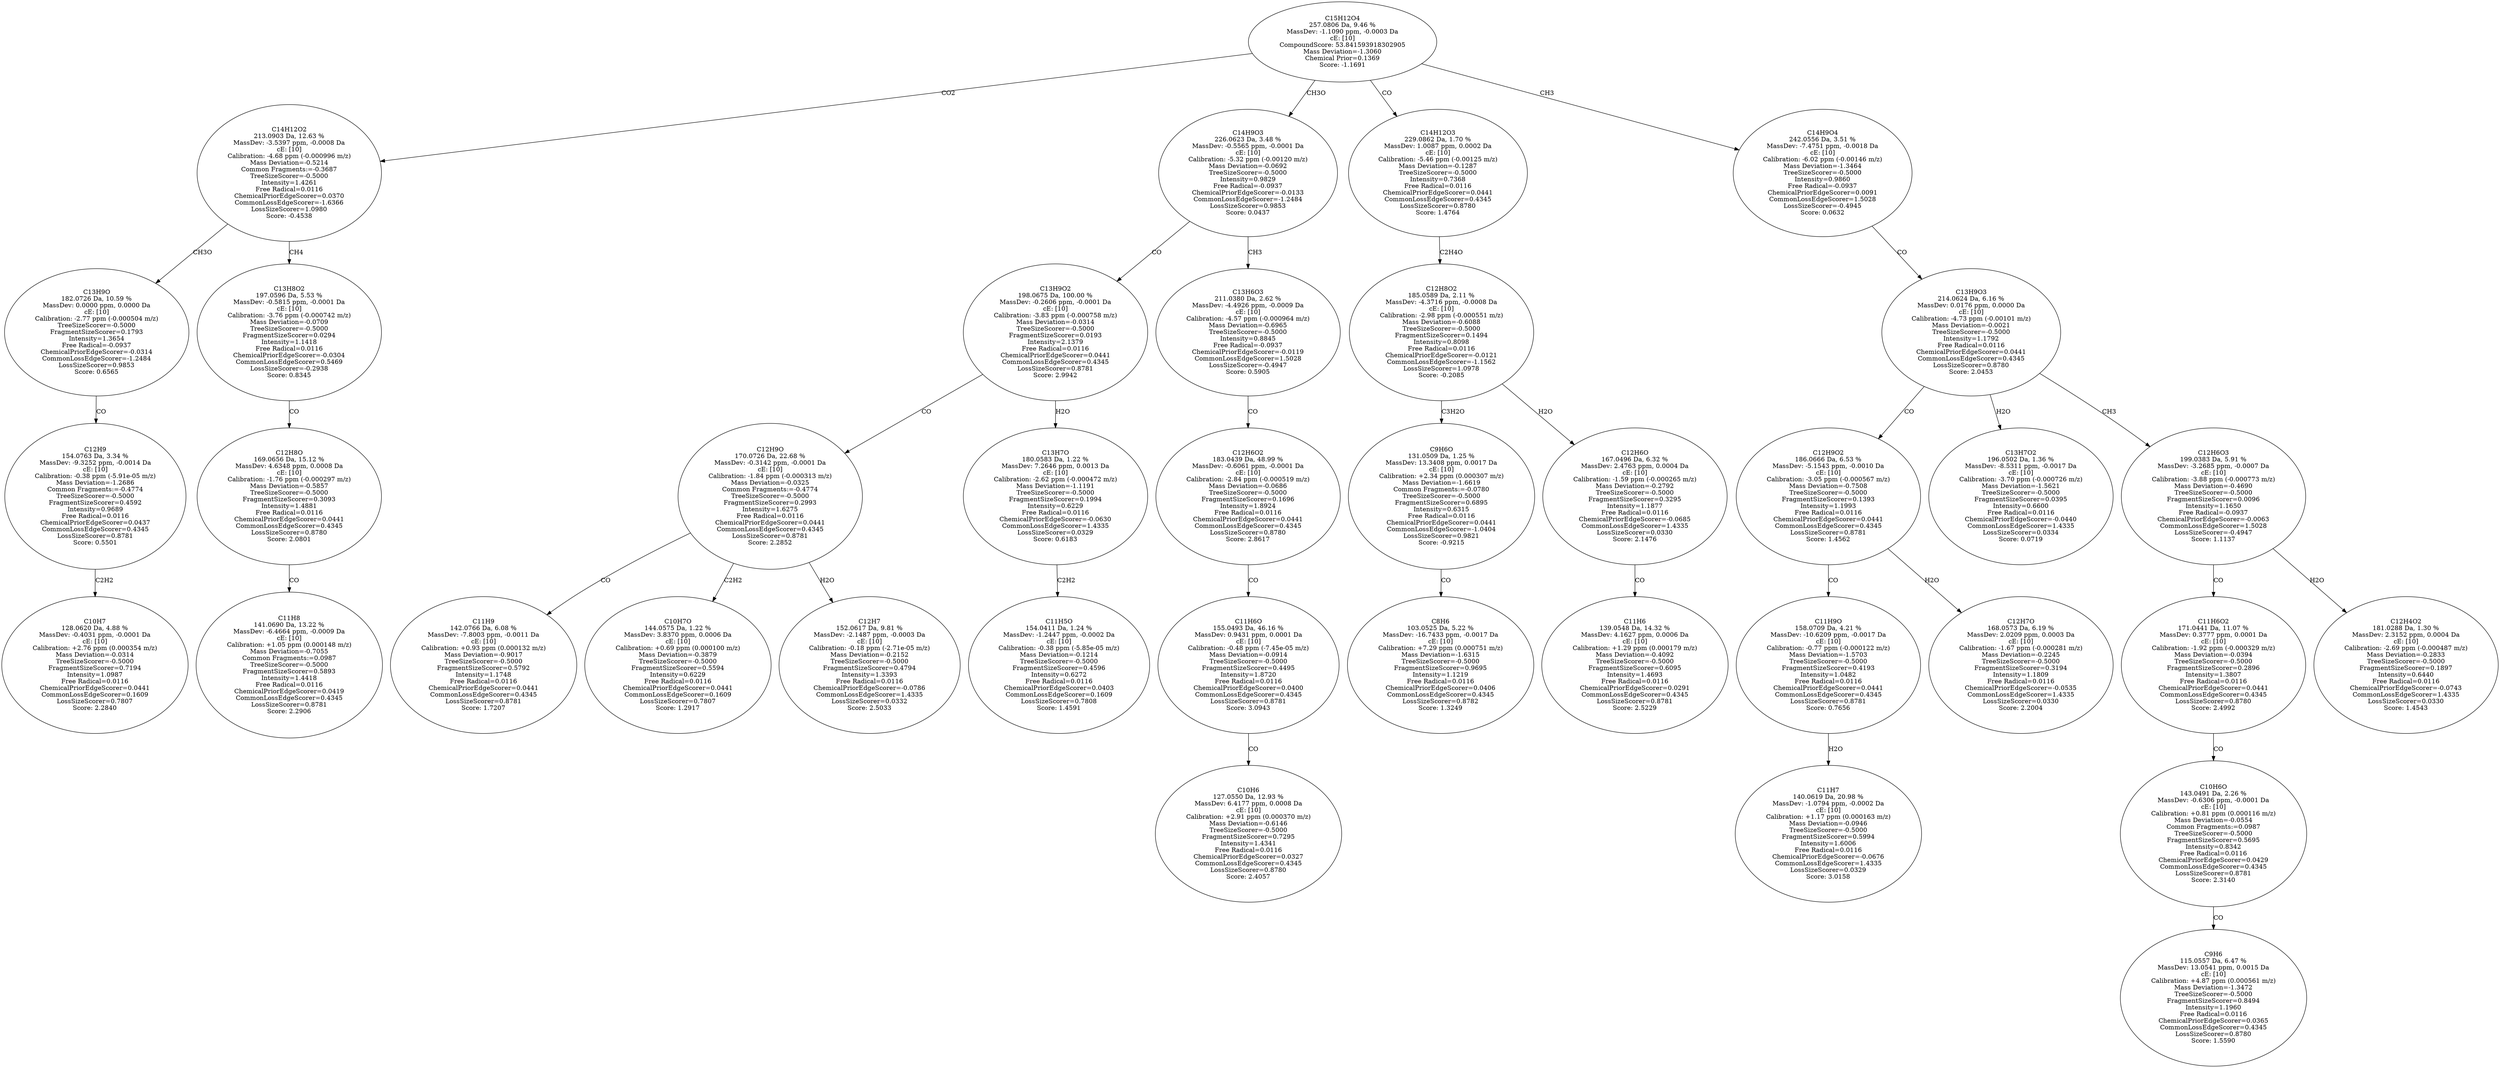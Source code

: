 strict digraph {
v1 [label="C10H7\n128.0620 Da, 4.88 %\nMassDev: -0.4031 ppm, -0.0001 Da\ncE: [10]\nCalibration: +2.76 ppm (0.000354 m/z)\nMass Deviation=-0.0314\nTreeSizeScorer=-0.5000\nFragmentSizeScorer=0.7194\nIntensity=1.0987\nFree Radical=0.0116\nChemicalPriorEdgeScorer=0.0441\nCommonLossEdgeScorer=0.1609\nLossSizeScorer=0.7807\nScore: 2.2840"];
v2 [label="C12H9\n154.0763 Da, 3.34 %\nMassDev: -9.3252 ppm, -0.0014 Da\ncE: [10]\nCalibration: -0.38 ppm (-5.91e-05 m/z)\nMass Deviation=-1.2686\nCommon Fragments:=-0.4774\nTreeSizeScorer=-0.5000\nFragmentSizeScorer=0.4592\nIntensity=0.9689\nFree Radical=0.0116\nChemicalPriorEdgeScorer=0.0437\nCommonLossEdgeScorer=0.4345\nLossSizeScorer=0.8781\nScore: 0.5501"];
v3 [label="C13H9O\n182.0726 Da, 10.59 %\nMassDev: 0.0000 ppm, 0.0000 Da\ncE: [10]\nCalibration: -2.77 ppm (-0.000504 m/z)\nTreeSizeScorer=-0.5000\nFragmentSizeScorer=0.1793\nIntensity=1.3654\nFree Radical=-0.0937\nChemicalPriorEdgeScorer=-0.0314\nCommonLossEdgeScorer=-1.2484\nLossSizeScorer=0.9853\nScore: 0.6565"];
v4 [label="C11H8\n141.0690 Da, 13.22 %\nMassDev: -6.4664 ppm, -0.0009 Da\ncE: [10]\nCalibration: +1.05 ppm (0.000148 m/z)\nMass Deviation=-0.7055\nCommon Fragments:=0.0987\nTreeSizeScorer=-0.5000\nFragmentSizeScorer=0.5893\nIntensity=1.4418\nFree Radical=0.0116\nChemicalPriorEdgeScorer=0.0419\nCommonLossEdgeScorer=0.4345\nLossSizeScorer=0.8781\nScore: 2.2906"];
v5 [label="C12H8O\n169.0656 Da, 15.12 %\nMassDev: 4.6348 ppm, 0.0008 Da\ncE: [10]\nCalibration: -1.76 ppm (-0.000297 m/z)\nMass Deviation=-0.5857\nTreeSizeScorer=-0.5000\nFragmentSizeScorer=0.3093\nIntensity=1.4881\nFree Radical=0.0116\nChemicalPriorEdgeScorer=0.0441\nCommonLossEdgeScorer=0.4345\nLossSizeScorer=0.8780\nScore: 2.0801"];
v6 [label="C13H8O2\n197.0596 Da, 5.53 %\nMassDev: -0.5815 ppm, -0.0001 Da\ncE: [10]\nCalibration: -3.76 ppm (-0.000742 m/z)\nMass Deviation=-0.0709\nTreeSizeScorer=-0.5000\nFragmentSizeScorer=0.0294\nIntensity=1.1418\nFree Radical=0.0116\nChemicalPriorEdgeScorer=-0.0304\nCommonLossEdgeScorer=0.5469\nLossSizeScorer=-0.2938\nScore: 0.8345"];
v7 [label="C14H12O2\n213.0903 Da, 12.63 %\nMassDev: -3.5397 ppm, -0.0008 Da\ncE: [10]\nCalibration: -4.68 ppm (-0.000996 m/z)\nMass Deviation=-0.5214\nCommon Fragments:=-0.3687\nTreeSizeScorer=-0.5000\nIntensity=1.4261\nFree Radical=0.0116\nChemicalPriorEdgeScorer=0.0370\nCommonLossEdgeScorer=-1.6366\nLossSizeScorer=1.0980\nScore: -0.4538"];
v8 [label="C11H9\n142.0766 Da, 6.08 %\nMassDev: -7.8003 ppm, -0.0011 Da\ncE: [10]\nCalibration: +0.93 ppm (0.000132 m/z)\nMass Deviation=-0.9017\nTreeSizeScorer=-0.5000\nFragmentSizeScorer=0.5792\nIntensity=1.1748\nFree Radical=0.0116\nChemicalPriorEdgeScorer=0.0441\nCommonLossEdgeScorer=0.4345\nLossSizeScorer=0.8781\nScore: 1.7207"];
v9 [label="C10H7O\n144.0575 Da, 1.22 %\nMassDev: 3.8370 ppm, 0.0006 Da\ncE: [10]\nCalibration: +0.69 ppm (0.000100 m/z)\nMass Deviation=-0.3879\nTreeSizeScorer=-0.5000\nFragmentSizeScorer=0.5594\nIntensity=0.6229\nFree Radical=0.0116\nChemicalPriorEdgeScorer=0.0441\nCommonLossEdgeScorer=0.1609\nLossSizeScorer=0.7807\nScore: 1.2917"];
v10 [label="C12H7\n152.0617 Da, 9.81 %\nMassDev: -2.1487 ppm, -0.0003 Da\ncE: [10]\nCalibration: -0.18 ppm (-2.71e-05 m/z)\nMass Deviation=-0.2152\nTreeSizeScorer=-0.5000\nFragmentSizeScorer=0.4794\nIntensity=1.3393\nFree Radical=0.0116\nChemicalPriorEdgeScorer=-0.0786\nCommonLossEdgeScorer=1.4335\nLossSizeScorer=0.0332\nScore: 2.5033"];
v11 [label="C12H9O\n170.0726 Da, 22.68 %\nMassDev: -0.3142 ppm, -0.0001 Da\ncE: [10]\nCalibration: -1.84 ppm (-0.000313 m/z)\nMass Deviation=-0.0325\nCommon Fragments:=-0.4774\nTreeSizeScorer=-0.5000\nFragmentSizeScorer=0.2993\nIntensity=1.6275\nFree Radical=0.0116\nChemicalPriorEdgeScorer=0.0441\nCommonLossEdgeScorer=0.4345\nLossSizeScorer=0.8781\nScore: 2.2852"];
v12 [label="C11H5O\n154.0411 Da, 1.24 %\nMassDev: -1.2447 ppm, -0.0002 Da\ncE: [10]\nCalibration: -0.38 ppm (-5.85e-05 m/z)\nMass Deviation=-0.1214\nTreeSizeScorer=-0.5000\nFragmentSizeScorer=0.4596\nIntensity=0.6272\nFree Radical=0.0116\nChemicalPriorEdgeScorer=0.0403\nCommonLossEdgeScorer=0.1609\nLossSizeScorer=0.7808\nScore: 1.4591"];
v13 [label="C13H7O\n180.0583 Da, 1.22 %\nMassDev: 7.2646 ppm, 0.0013 Da\ncE: [10]\nCalibration: -2.62 ppm (-0.000472 m/z)\nMass Deviation=-1.1191\nTreeSizeScorer=-0.5000\nFragmentSizeScorer=0.1994\nIntensity=0.6229\nFree Radical=0.0116\nChemicalPriorEdgeScorer=-0.0630\nCommonLossEdgeScorer=1.4335\nLossSizeScorer=0.0329\nScore: 0.6183"];
v14 [label="C13H9O2\n198.0675 Da, 100.00 %\nMassDev: -0.2606 ppm, -0.0001 Da\ncE: [10]\nCalibration: -3.83 ppm (-0.000758 m/z)\nMass Deviation=-0.0314\nTreeSizeScorer=-0.5000\nFragmentSizeScorer=0.0193\nIntensity=2.1379\nFree Radical=0.0116\nChemicalPriorEdgeScorer=0.0441\nCommonLossEdgeScorer=0.4345\nLossSizeScorer=0.8781\nScore: 2.9942"];
v15 [label="C10H6\n127.0550 Da, 12.93 %\nMassDev: 6.4177 ppm, 0.0008 Da\ncE: [10]\nCalibration: +2.91 ppm (0.000370 m/z)\nMass Deviation=-0.6146\nTreeSizeScorer=-0.5000\nFragmentSizeScorer=0.7295\nIntensity=1.4341\nFree Radical=0.0116\nChemicalPriorEdgeScorer=0.0327\nCommonLossEdgeScorer=0.4345\nLossSizeScorer=0.8780\nScore: 2.4057"];
v16 [label="C11H6O\n155.0493 Da, 46.16 %\nMassDev: 0.9431 ppm, 0.0001 Da\ncE: [10]\nCalibration: -0.48 ppm (-7.45e-05 m/z)\nMass Deviation=-0.0914\nTreeSizeScorer=-0.5000\nFragmentSizeScorer=0.4495\nIntensity=1.8720\nFree Radical=0.0116\nChemicalPriorEdgeScorer=0.0400\nCommonLossEdgeScorer=0.4345\nLossSizeScorer=0.8781\nScore: 3.0943"];
v17 [label="C12H6O2\n183.0439 Da, 48.99 %\nMassDev: -0.6061 ppm, -0.0001 Da\ncE: [10]\nCalibration: -2.84 ppm (-0.000519 m/z)\nMass Deviation=-0.0686\nTreeSizeScorer=-0.5000\nFragmentSizeScorer=0.1696\nIntensity=1.8924\nFree Radical=0.0116\nChemicalPriorEdgeScorer=0.0441\nCommonLossEdgeScorer=0.4345\nLossSizeScorer=0.8780\nScore: 2.8617"];
v18 [label="C13H6O3\n211.0380 Da, 2.62 %\nMassDev: -4.4926 ppm, -0.0009 Da\ncE: [10]\nCalibration: -4.57 ppm (-0.000964 m/z)\nMass Deviation=-0.6965\nTreeSizeScorer=-0.5000\nIntensity=0.8845\nFree Radical=-0.0937\nChemicalPriorEdgeScorer=-0.0119\nCommonLossEdgeScorer=1.5028\nLossSizeScorer=-0.4947\nScore: 0.5905"];
v19 [label="C14H9O3\n226.0623 Da, 3.48 %\nMassDev: -0.5565 ppm, -0.0001 Da\ncE: [10]\nCalibration: -5.32 ppm (-0.00120 m/z)\nMass Deviation=-0.0692\nTreeSizeScorer=-0.5000\nIntensity=0.9829\nFree Radical=-0.0937\nChemicalPriorEdgeScorer=-0.0133\nCommonLossEdgeScorer=-1.2484\nLossSizeScorer=0.9853\nScore: 0.0437"];
v20 [label="C8H6\n103.0525 Da, 5.22 %\nMassDev: -16.7433 ppm, -0.0017 Da\ncE: [10]\nCalibration: +7.29 ppm (0.000751 m/z)\nMass Deviation=-1.6315\nTreeSizeScorer=-0.5000\nFragmentSizeScorer=0.9695\nIntensity=1.1219\nFree Radical=0.0116\nChemicalPriorEdgeScorer=0.0406\nCommonLossEdgeScorer=0.4345\nLossSizeScorer=0.8782\nScore: 1.3249"];
v21 [label="C9H6O\n131.0509 Da, 1.25 %\nMassDev: 13.3408 ppm, 0.0017 Da\ncE: [10]\nCalibration: +2.34 ppm (0.000307 m/z)\nMass Deviation=-1.6619\nCommon Fragments:=-0.0780\nTreeSizeScorer=-0.5000\nFragmentSizeScorer=0.6895\nIntensity=0.6315\nFree Radical=0.0116\nChemicalPriorEdgeScorer=0.0441\nCommonLossEdgeScorer=-1.0404\nLossSizeScorer=0.9821\nScore: -0.9215"];
v22 [label="C11H6\n139.0548 Da, 14.32 %\nMassDev: 4.1627 ppm, 0.0006 Da\ncE: [10]\nCalibration: +1.29 ppm (0.000179 m/z)\nMass Deviation=-0.4092\nTreeSizeScorer=-0.5000\nFragmentSizeScorer=0.6095\nIntensity=1.4693\nFree Radical=0.0116\nChemicalPriorEdgeScorer=0.0291\nCommonLossEdgeScorer=0.4345\nLossSizeScorer=0.8781\nScore: 2.5229"];
v23 [label="C12H6O\n167.0496 Da, 6.32 %\nMassDev: 2.4763 ppm, 0.0004 Da\ncE: [10]\nCalibration: -1.59 ppm (-0.000265 m/z)\nMass Deviation=-0.2792\nTreeSizeScorer=-0.5000\nFragmentSizeScorer=0.3295\nIntensity=1.1877\nFree Radical=0.0116\nChemicalPriorEdgeScorer=-0.0685\nCommonLossEdgeScorer=1.4335\nLossSizeScorer=0.0330\nScore: 2.1476"];
v24 [label="C12H8O2\n185.0589 Da, 2.11 %\nMassDev: -4.3716 ppm, -0.0008 Da\ncE: [10]\nCalibration: -2.98 ppm (-0.000551 m/z)\nMass Deviation=-0.6088\nTreeSizeScorer=-0.5000\nFragmentSizeScorer=0.1494\nIntensity=0.8098\nFree Radical=0.0116\nChemicalPriorEdgeScorer=-0.0121\nCommonLossEdgeScorer=-1.1562\nLossSizeScorer=1.0978\nScore: -0.2085"];
v25 [label="C14H12O3\n229.0862 Da, 1.70 %\nMassDev: 1.0087 ppm, 0.0002 Da\ncE: [10]\nCalibration: -5.46 ppm (-0.00125 m/z)\nMass Deviation=-0.1287\nTreeSizeScorer=-0.5000\nIntensity=0.7368\nFree Radical=0.0116\nChemicalPriorEdgeScorer=0.0441\nCommonLossEdgeScorer=0.4345\nLossSizeScorer=0.8780\nScore: 1.4764"];
v26 [label="C11H7\n140.0619 Da, 20.98 %\nMassDev: -1.0794 ppm, -0.0002 Da\ncE: [10]\nCalibration: +1.17 ppm (0.000163 m/z)\nMass Deviation=-0.0946\nTreeSizeScorer=-0.5000\nFragmentSizeScorer=0.5994\nIntensity=1.6006\nFree Radical=0.0116\nChemicalPriorEdgeScorer=-0.0676\nCommonLossEdgeScorer=1.4335\nLossSizeScorer=0.0329\nScore: 3.0158"];
v27 [label="C11H9O\n158.0709 Da, 4.21 %\nMassDev: -10.6209 ppm, -0.0017 Da\ncE: [10]\nCalibration: -0.77 ppm (-0.000122 m/z)\nMass Deviation=-1.5703\nTreeSizeScorer=-0.5000\nFragmentSizeScorer=0.4193\nIntensity=1.0482\nFree Radical=0.0116\nChemicalPriorEdgeScorer=0.0441\nCommonLossEdgeScorer=0.4345\nLossSizeScorer=0.8781\nScore: 0.7656"];
v28 [label="C12H7O\n168.0573 Da, 6.19 %\nMassDev: 2.0209 ppm, 0.0003 Da\ncE: [10]\nCalibration: -1.67 ppm (-0.000281 m/z)\nMass Deviation=-0.2245\nTreeSizeScorer=-0.5000\nFragmentSizeScorer=0.3194\nIntensity=1.1809\nFree Radical=0.0116\nChemicalPriorEdgeScorer=-0.0535\nCommonLossEdgeScorer=1.4335\nLossSizeScorer=0.0330\nScore: 2.2004"];
v29 [label="C12H9O2\n186.0666 Da, 6.53 %\nMassDev: -5.1543 ppm, -0.0010 Da\ncE: [10]\nCalibration: -3.05 ppm (-0.000567 m/z)\nMass Deviation=-0.7508\nTreeSizeScorer=-0.5000\nFragmentSizeScorer=0.1393\nIntensity=1.1993\nFree Radical=0.0116\nChemicalPriorEdgeScorer=0.0441\nCommonLossEdgeScorer=0.4345\nLossSizeScorer=0.8781\nScore: 1.4562"];
v30 [label="C13H7O2\n196.0502 Da, 1.36 %\nMassDev: -8.5311 ppm, -0.0017 Da\ncE: [10]\nCalibration: -3.70 ppm (-0.000726 m/z)\nMass Deviation=-1.5621\nTreeSizeScorer=-0.5000\nFragmentSizeScorer=0.0395\nIntensity=0.6600\nFree Radical=0.0116\nChemicalPriorEdgeScorer=-0.0440\nCommonLossEdgeScorer=1.4335\nLossSizeScorer=0.0334\nScore: 0.0719"];
v31 [label="C9H6\n115.0557 Da, 6.47 %\nMassDev: 13.0541 ppm, 0.0015 Da\ncE: [10]\nCalibration: +4.87 ppm (0.000561 m/z)\nMass Deviation=-1.3472\nTreeSizeScorer=-0.5000\nFragmentSizeScorer=0.8494\nIntensity=1.1960\nFree Radical=0.0116\nChemicalPriorEdgeScorer=0.0365\nCommonLossEdgeScorer=0.4345\nLossSizeScorer=0.8780\nScore: 1.5590"];
v32 [label="C10H6O\n143.0491 Da, 2.26 %\nMassDev: -0.6306 ppm, -0.0001 Da\ncE: [10]\nCalibration: +0.81 ppm (0.000116 m/z)\nMass Deviation=-0.0554\nCommon Fragments:=0.0987\nTreeSizeScorer=-0.5000\nFragmentSizeScorer=0.5695\nIntensity=0.8342\nFree Radical=0.0116\nChemicalPriorEdgeScorer=0.0429\nCommonLossEdgeScorer=0.4345\nLossSizeScorer=0.8781\nScore: 2.3140"];
v33 [label="C11H6O2\n171.0441 Da, 11.07 %\nMassDev: 0.3777 ppm, 0.0001 Da\ncE: [10]\nCalibration: -1.92 ppm (-0.000329 m/z)\nMass Deviation=-0.0394\nTreeSizeScorer=-0.5000\nFragmentSizeScorer=0.2896\nIntensity=1.3807\nFree Radical=0.0116\nChemicalPriorEdgeScorer=0.0441\nCommonLossEdgeScorer=0.4345\nLossSizeScorer=0.8780\nScore: 2.4992"];
v34 [label="C12H4O2\n181.0288 Da, 1.30 %\nMassDev: 2.3152 ppm, 0.0004 Da\ncE: [10]\nCalibration: -2.69 ppm (-0.000487 m/z)\nMass Deviation=-0.2833\nTreeSizeScorer=-0.5000\nFragmentSizeScorer=0.1897\nIntensity=0.6440\nFree Radical=0.0116\nChemicalPriorEdgeScorer=-0.0743\nCommonLossEdgeScorer=1.4335\nLossSizeScorer=0.0330\nScore: 1.4543"];
v35 [label="C12H6O3\n199.0383 Da, 5.91 %\nMassDev: -3.2685 ppm, -0.0007 Da\ncE: [10]\nCalibration: -3.88 ppm (-0.000773 m/z)\nMass Deviation=-0.4690\nTreeSizeScorer=-0.5000\nFragmentSizeScorer=0.0096\nIntensity=1.1650\nFree Radical=-0.0937\nChemicalPriorEdgeScorer=-0.0063\nCommonLossEdgeScorer=1.5028\nLossSizeScorer=-0.4947\nScore: 1.1137"];
v36 [label="C13H9O3\n214.0624 Da, 6.16 %\nMassDev: 0.0176 ppm, 0.0000 Da\ncE: [10]\nCalibration: -4.73 ppm (-0.00101 m/z)\nMass Deviation=-0.0021\nTreeSizeScorer=-0.5000\nIntensity=1.1792\nFree Radical=0.0116\nChemicalPriorEdgeScorer=0.0441\nCommonLossEdgeScorer=0.4345\nLossSizeScorer=0.8780\nScore: 2.0453"];
v37 [label="C14H9O4\n242.0556 Da, 3.51 %\nMassDev: -7.4751 ppm, -0.0018 Da\ncE: [10]\nCalibration: -6.02 ppm (-0.00146 m/z)\nMass Deviation=-1.3464\nTreeSizeScorer=-0.5000\nIntensity=0.9860\nFree Radical=-0.0937\nChemicalPriorEdgeScorer=0.0091\nCommonLossEdgeScorer=1.5028\nLossSizeScorer=-0.4945\nScore: 0.0632"];
v38 [label="C15H12O4\n257.0806 Da, 9.46 %\nMassDev: -1.1090 ppm, -0.0003 Da\ncE: [10]\nCompoundScore: 53.841593918302905\nMass Deviation=-1.3060\nChemical Prior=0.1369\nScore: -1.1691"];
v2 -> v1 [label="C2H2"];
v3 -> v2 [label="CO"];
v7 -> v3 [label="CH3O"];
v5 -> v4 [label="CO"];
v6 -> v5 [label="CO"];
v7 -> v6 [label="CH4"];
v38 -> v7 [label="CO2"];
v11 -> v8 [label="CO"];
v11 -> v9 [label="C2H2"];
v11 -> v10 [label="H2O"];
v14 -> v11 [label="CO"];
v13 -> v12 [label="C2H2"];
v14 -> v13 [label="H2O"];
v19 -> v14 [label="CO"];
v16 -> v15 [label="CO"];
v17 -> v16 [label="CO"];
v18 -> v17 [label="CO"];
v19 -> v18 [label="CH3"];
v38 -> v19 [label="CH3O"];
v21 -> v20 [label="CO"];
v24 -> v21 [label="C3H2O"];
v23 -> v22 [label="CO"];
v24 -> v23 [label="H2O"];
v25 -> v24 [label="C2H4O"];
v38 -> v25 [label="CO"];
v27 -> v26 [label="H2O"];
v29 -> v27 [label="CO"];
v29 -> v28 [label="H2O"];
v36 -> v29 [label="CO"];
v36 -> v30 [label="H2O"];
v32 -> v31 [label="CO"];
v33 -> v32 [label="CO"];
v35 -> v33 [label="CO"];
v35 -> v34 [label="H2O"];
v36 -> v35 [label="CH3"];
v37 -> v36 [label="CO"];
v38 -> v37 [label="CH3"];
}